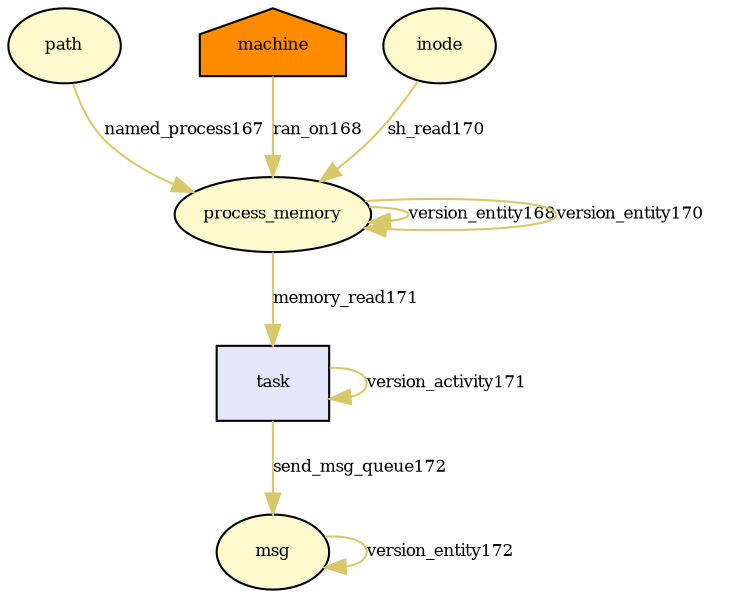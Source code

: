digraph RGL__DirectedAdjacencyGraph {path[fontsize = 8,label = "path",shape = ellipse, fillcolor="#fffacd", style = filled]

process_memory[fontsize = 8,label = "process_memory",shape = ellipse, fillcolor="#fffacd", style = filled]

path -> process_memory[fontsize = 8,label = "named_process167", color="#d8c86a"]

process_memory -> process_memory[fontsize = 8,label = "version_entity168", color="#d8c86a"]

machine[fontsize = 8,label = "machine",shape = house, fillcolor="#ff8c00", style = filled]

machine -> process_memory[fontsize = 8,label = "ran_on168", color="#d8c86a"]

process_memory -> process_memory[fontsize = 8,label = "version_entity170", color="#d8c86a"]

inode[fontsize = 8,label = "inode",shape = ellipse, fillcolor="#fffacd", style = filled]

inode -> process_memory[fontsize = 8,label = "sh_read170", color="#d8c86a"]

task[fontsize = 8,label = "task",shape = rectangle, fillcolor="#e6e6fa", style = filled]

task -> task[fontsize = 8,label = "version_activity171", color="#d8c86a"]

process_memory -> task[fontsize = 8,label = "memory_read171", color="#d8c86a"]

msg[fontsize = 8,label = "msg",shape = ellipse, fillcolor="#fffacd", style = filled]

msg -> msg[fontsize = 8,label = "version_entity172", color="#d8c86a"]

task -> msg[fontsize = 8,label = "send_msg_queue172", color="#d8c86a"]

}